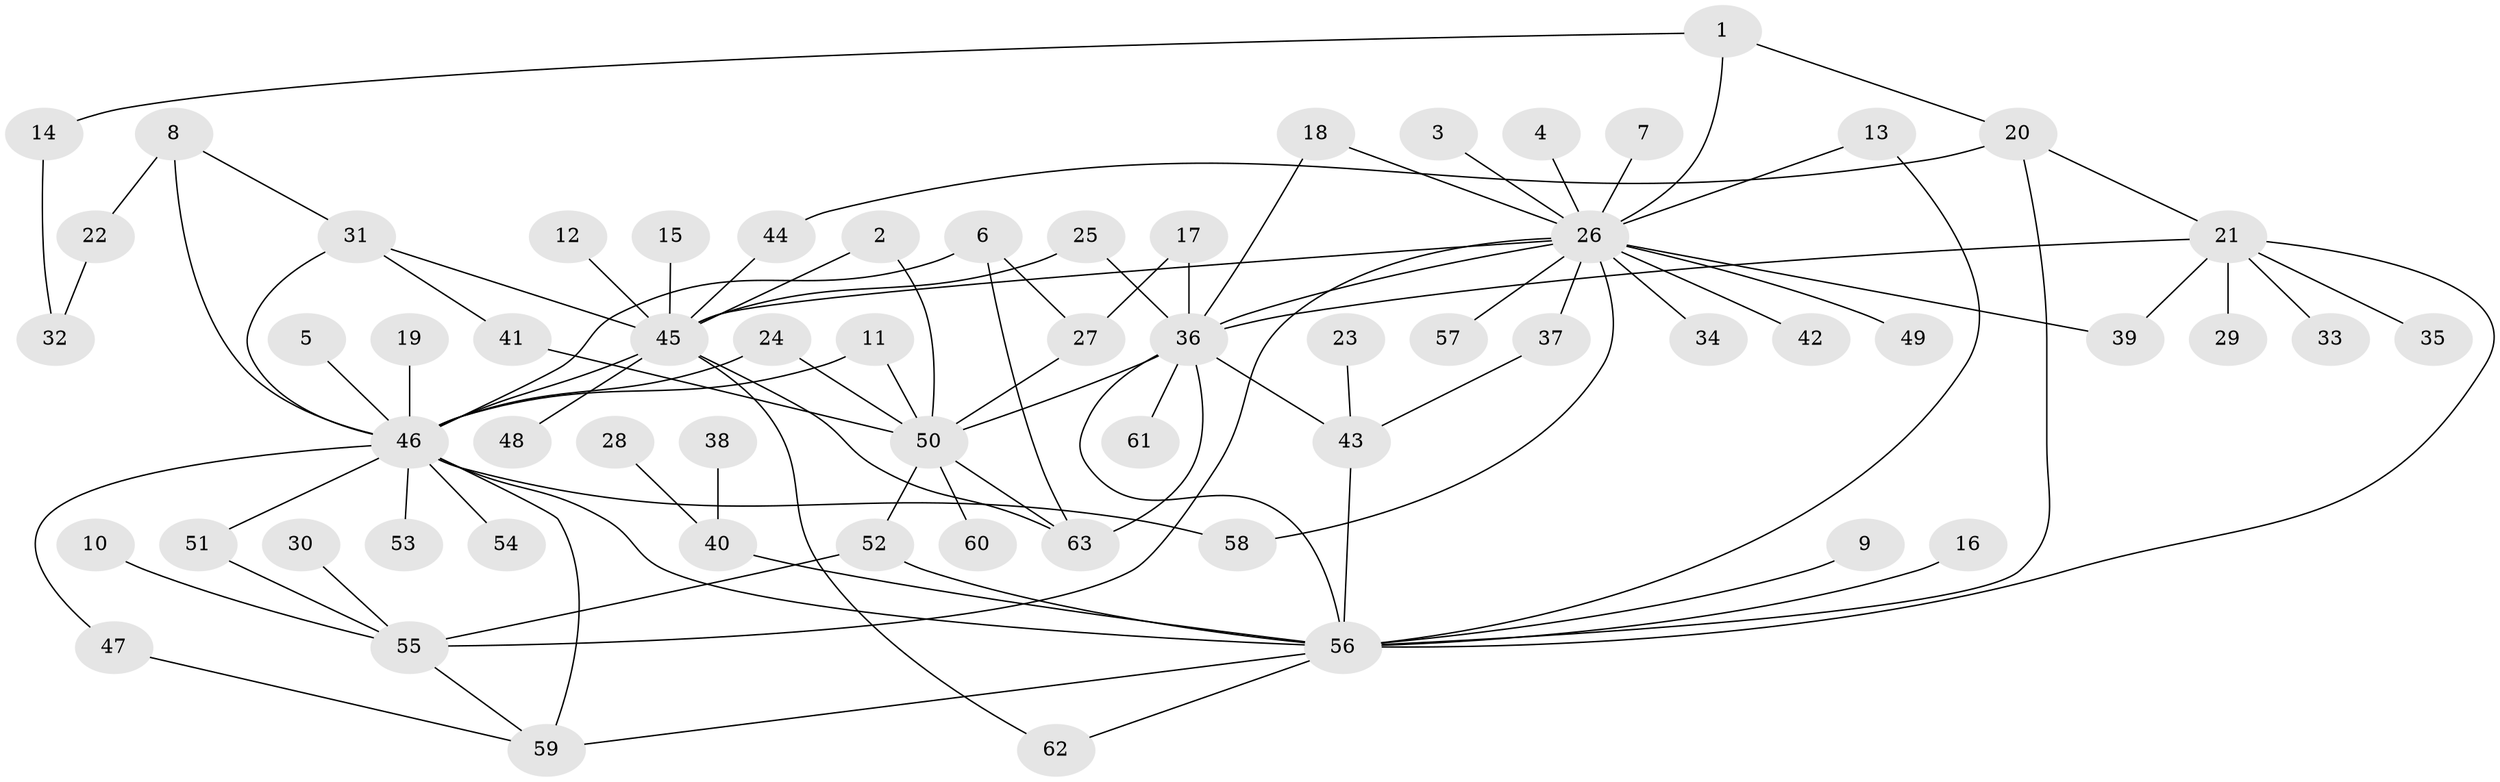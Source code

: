 // original degree distribution, {7: 0.023809523809523808, 15: 0.007936507936507936, 19: 0.007936507936507936, 12: 0.007936507936507936, 18: 0.007936507936507936, 9: 0.007936507936507936, 2: 0.21428571428571427, 3: 0.12698412698412698, 5: 0.015873015873015872, 6: 0.015873015873015872, 14: 0.007936507936507936, 4: 0.03968253968253968, 8: 0.007936507936507936, 1: 0.5079365079365079}
// Generated by graph-tools (version 1.1) at 2025/01/03/09/25 03:01:57]
// undirected, 63 vertices, 93 edges
graph export_dot {
graph [start="1"]
  node [color=gray90,style=filled];
  1;
  2;
  3;
  4;
  5;
  6;
  7;
  8;
  9;
  10;
  11;
  12;
  13;
  14;
  15;
  16;
  17;
  18;
  19;
  20;
  21;
  22;
  23;
  24;
  25;
  26;
  27;
  28;
  29;
  30;
  31;
  32;
  33;
  34;
  35;
  36;
  37;
  38;
  39;
  40;
  41;
  42;
  43;
  44;
  45;
  46;
  47;
  48;
  49;
  50;
  51;
  52;
  53;
  54;
  55;
  56;
  57;
  58;
  59;
  60;
  61;
  62;
  63;
  1 -- 14 [weight=1.0];
  1 -- 20 [weight=1.0];
  1 -- 26 [weight=1.0];
  2 -- 45 [weight=1.0];
  2 -- 50 [weight=1.0];
  3 -- 26 [weight=1.0];
  4 -- 26 [weight=1.0];
  5 -- 46 [weight=1.0];
  6 -- 27 [weight=1.0];
  6 -- 46 [weight=1.0];
  6 -- 63 [weight=1.0];
  7 -- 26 [weight=1.0];
  8 -- 22 [weight=1.0];
  8 -- 31 [weight=1.0];
  8 -- 46 [weight=1.0];
  9 -- 56 [weight=1.0];
  10 -- 55 [weight=1.0];
  11 -- 46 [weight=1.0];
  11 -- 50 [weight=1.0];
  12 -- 45 [weight=1.0];
  13 -- 26 [weight=1.0];
  13 -- 56 [weight=1.0];
  14 -- 32 [weight=1.0];
  15 -- 45 [weight=1.0];
  16 -- 56 [weight=1.0];
  17 -- 27 [weight=1.0];
  17 -- 36 [weight=1.0];
  18 -- 26 [weight=1.0];
  18 -- 36 [weight=1.0];
  19 -- 46 [weight=1.0];
  20 -- 21 [weight=1.0];
  20 -- 44 [weight=1.0];
  20 -- 56 [weight=1.0];
  21 -- 29 [weight=1.0];
  21 -- 33 [weight=1.0];
  21 -- 35 [weight=1.0];
  21 -- 36 [weight=1.0];
  21 -- 39 [weight=1.0];
  21 -- 56 [weight=1.0];
  22 -- 32 [weight=1.0];
  23 -- 43 [weight=1.0];
  24 -- 46 [weight=1.0];
  24 -- 50 [weight=1.0];
  25 -- 36 [weight=1.0];
  25 -- 45 [weight=1.0];
  26 -- 34 [weight=1.0];
  26 -- 36 [weight=1.0];
  26 -- 37 [weight=1.0];
  26 -- 39 [weight=1.0];
  26 -- 42 [weight=1.0];
  26 -- 45 [weight=1.0];
  26 -- 49 [weight=1.0];
  26 -- 55 [weight=1.0];
  26 -- 57 [weight=1.0];
  26 -- 58 [weight=1.0];
  27 -- 50 [weight=1.0];
  28 -- 40 [weight=1.0];
  30 -- 55 [weight=1.0];
  31 -- 41 [weight=1.0];
  31 -- 45 [weight=1.0];
  31 -- 46 [weight=1.0];
  36 -- 43 [weight=2.0];
  36 -- 50 [weight=1.0];
  36 -- 56 [weight=1.0];
  36 -- 61 [weight=1.0];
  36 -- 63 [weight=1.0];
  37 -- 43 [weight=1.0];
  38 -- 40 [weight=1.0];
  40 -- 56 [weight=1.0];
  41 -- 50 [weight=1.0];
  43 -- 56 [weight=1.0];
  44 -- 45 [weight=1.0];
  45 -- 46 [weight=1.0];
  45 -- 48 [weight=1.0];
  45 -- 62 [weight=1.0];
  45 -- 63 [weight=1.0];
  46 -- 47 [weight=1.0];
  46 -- 51 [weight=1.0];
  46 -- 53 [weight=1.0];
  46 -- 54 [weight=2.0];
  46 -- 56 [weight=1.0];
  46 -- 58 [weight=1.0];
  46 -- 59 [weight=1.0];
  47 -- 59 [weight=1.0];
  50 -- 52 [weight=1.0];
  50 -- 60 [weight=1.0];
  50 -- 63 [weight=1.0];
  51 -- 55 [weight=1.0];
  52 -- 55 [weight=1.0];
  52 -- 56 [weight=1.0];
  55 -- 59 [weight=1.0];
  56 -- 59 [weight=1.0];
  56 -- 62 [weight=1.0];
}
